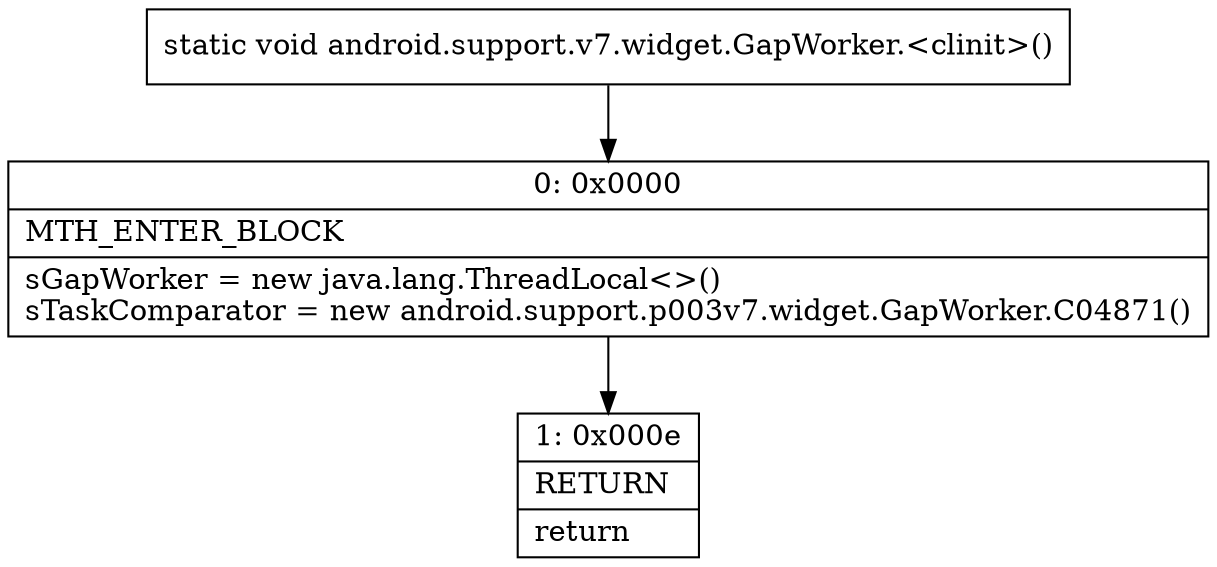 digraph "CFG forandroid.support.v7.widget.GapWorker.\<clinit\>()V" {
Node_0 [shape=record,label="{0\:\ 0x0000|MTH_ENTER_BLOCK\l|sGapWorker = new java.lang.ThreadLocal\<\>()\lsTaskComparator = new android.support.p003v7.widget.GapWorker.C04871()\l}"];
Node_1 [shape=record,label="{1\:\ 0x000e|RETURN\l|return\l}"];
MethodNode[shape=record,label="{static void android.support.v7.widget.GapWorker.\<clinit\>() }"];
MethodNode -> Node_0;
Node_0 -> Node_1;
}

